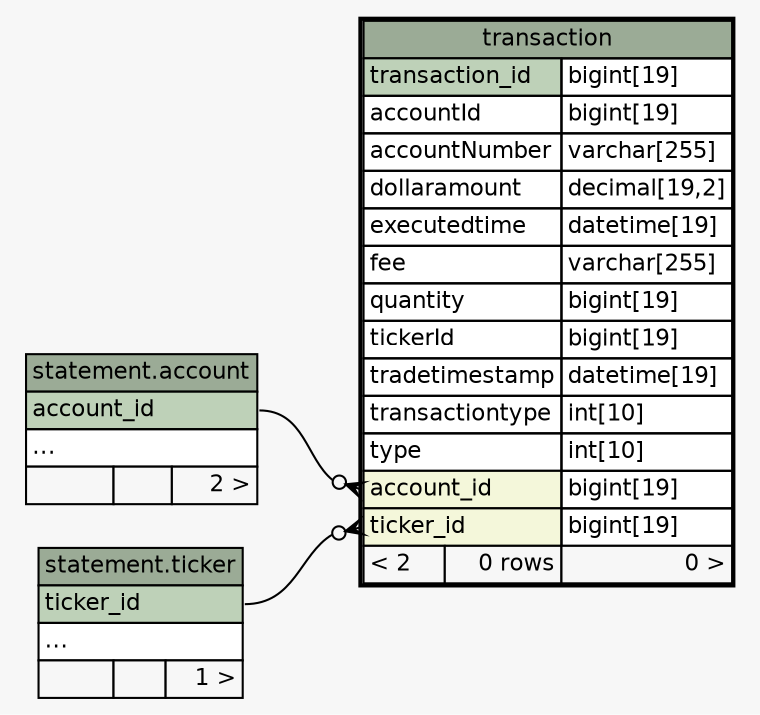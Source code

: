 // dot 2.36.0 on Mac OS X 10.10.2
// SchemaSpy rev Unknown
digraph "oneDegreeRelationshipsDiagram" {
  graph [
    rankdir="RL"
    bgcolor="#f7f7f7"
    
    nodesep="0.18"
    ranksep="0.46"
    fontname="Helvetica"
    fontsize="11"
  ];
  node [
    fontname="Helvetica"
    fontsize="11"
    shape="plaintext"
  ];
  edge [
    arrowsize="0.8"
  ];
  "transaction":"account_id":w -> "statement.account":"account_id":e [arrowhead=none dir=back arrowtail=crowodot];
  "transaction":"ticker_id":w -> "statement.ticker":"ticker_id":e [arrowhead=none dir=back arrowtail=crowodot];
  "statement.account" [
    label=<
    <TABLE BORDER="0" CELLBORDER="1" CELLSPACING="0" BGCOLOR="#ffffff">
      <TR><TD COLSPAN="3" BGCOLOR="#9bab96" ALIGN="CENTER">statement.account</TD></TR>
      <TR><TD PORT="account_id" COLSPAN="3" BGCOLOR="#bed1b8" ALIGN="LEFT">account_id</TD></TR>
      <TR><TD PORT="elipses" COLSPAN="3" ALIGN="LEFT">...</TD></TR>
      <TR><TD ALIGN="LEFT" BGCOLOR="#f7f7f7">  </TD><TD ALIGN="RIGHT" BGCOLOR="#f7f7f7">  </TD><TD ALIGN="RIGHT" BGCOLOR="#f7f7f7">2 &gt;</TD></TR>
    </TABLE>>
    tooltip="statement.account"
  ];
  "statement.ticker" [
    label=<
    <TABLE BORDER="0" CELLBORDER="1" CELLSPACING="0" BGCOLOR="#ffffff">
      <TR><TD COLSPAN="3" BGCOLOR="#9bab96" ALIGN="CENTER">statement.ticker</TD></TR>
      <TR><TD PORT="ticker_id" COLSPAN="3" BGCOLOR="#bed1b8" ALIGN="LEFT">ticker_id</TD></TR>
      <TR><TD PORT="elipses" COLSPAN="3" ALIGN="LEFT">...</TD></TR>
      <TR><TD ALIGN="LEFT" BGCOLOR="#f7f7f7">  </TD><TD ALIGN="RIGHT" BGCOLOR="#f7f7f7">  </TD><TD ALIGN="RIGHT" BGCOLOR="#f7f7f7">1 &gt;</TD></TR>
    </TABLE>>
    tooltip="statement.ticker"
  ];
  "transaction" [
    label=<
    <TABLE BORDER="2" CELLBORDER="1" CELLSPACING="0" BGCOLOR="#ffffff">
      <TR><TD COLSPAN="3" BGCOLOR="#9bab96" ALIGN="CENTER">transaction</TD></TR>
      <TR><TD PORT="transaction_id" COLSPAN="2" BGCOLOR="#bed1b8" ALIGN="LEFT">transaction_id</TD><TD PORT="transaction_id.type" ALIGN="LEFT">bigint[19]</TD></TR>
      <TR><TD PORT="accountId" COLSPAN="2" ALIGN="LEFT">accountId</TD><TD PORT="accountId.type" ALIGN="LEFT">bigint[19]</TD></TR>
      <TR><TD PORT="accountNumber" COLSPAN="2" ALIGN="LEFT">accountNumber</TD><TD PORT="accountNumber.type" ALIGN="LEFT">varchar[255]</TD></TR>
      <TR><TD PORT="dollaramount" COLSPAN="2" ALIGN="LEFT">dollaramount</TD><TD PORT="dollaramount.type" ALIGN="LEFT">decimal[19,2]</TD></TR>
      <TR><TD PORT="executedtime" COLSPAN="2" ALIGN="LEFT">executedtime</TD><TD PORT="executedtime.type" ALIGN="LEFT">datetime[19]</TD></TR>
      <TR><TD PORT="fee" COLSPAN="2" ALIGN="LEFT">fee</TD><TD PORT="fee.type" ALIGN="LEFT">varchar[255]</TD></TR>
      <TR><TD PORT="quantity" COLSPAN="2" ALIGN="LEFT">quantity</TD><TD PORT="quantity.type" ALIGN="LEFT">bigint[19]</TD></TR>
      <TR><TD PORT="tickerId" COLSPAN="2" ALIGN="LEFT">tickerId</TD><TD PORT="tickerId.type" ALIGN="LEFT">bigint[19]</TD></TR>
      <TR><TD PORT="tradetimestamp" COLSPAN="2" ALIGN="LEFT">tradetimestamp</TD><TD PORT="tradetimestamp.type" ALIGN="LEFT">datetime[19]</TD></TR>
      <TR><TD PORT="transactiontype" COLSPAN="2" ALIGN="LEFT">transactiontype</TD><TD PORT="transactiontype.type" ALIGN="LEFT">int[10]</TD></TR>
      <TR><TD PORT="type" COLSPAN="2" ALIGN="LEFT">type</TD><TD PORT="type.type" ALIGN="LEFT">int[10]</TD></TR>
      <TR><TD PORT="account_id" COLSPAN="2" BGCOLOR="#f4f7da" ALIGN="LEFT">account_id</TD><TD PORT="account_id.type" ALIGN="LEFT">bigint[19]</TD></TR>
      <TR><TD PORT="ticker_id" COLSPAN="2" BGCOLOR="#f4f7da" ALIGN="LEFT">ticker_id</TD><TD PORT="ticker_id.type" ALIGN="LEFT">bigint[19]</TD></TR>
      <TR><TD ALIGN="LEFT" BGCOLOR="#f7f7f7">&lt; 2</TD><TD ALIGN="RIGHT" BGCOLOR="#f7f7f7">0 rows</TD><TD ALIGN="RIGHT" BGCOLOR="#f7f7f7">0 &gt;</TD></TR>
    </TABLE>>
    URL="transaction.html"
    tooltip="transaction"
  ];
}
